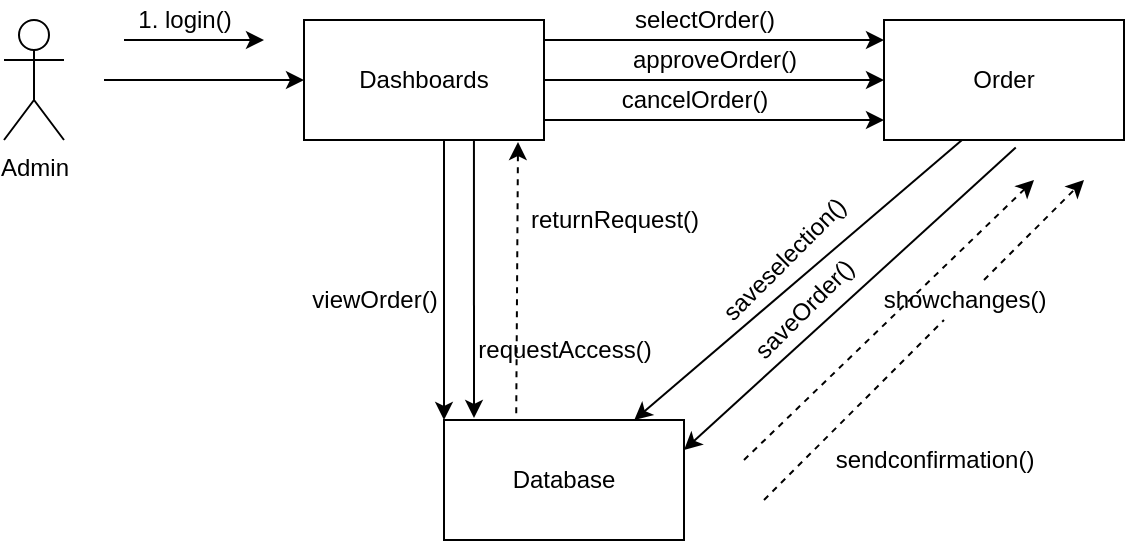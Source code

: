 <mxfile version="20.0.1" type="device"><diagram id="RZfeCLhZ39KWkCBWHRVU" name="Page-1"><mxGraphModel dx="1888" dy="489" grid="1" gridSize="10" guides="1" tooltips="1" connect="1" arrows="1" fold="1" page="1" pageScale="1" pageWidth="850" pageHeight="1100" math="0" shadow="0"><root><mxCell id="0"/><mxCell id="1" parent="0"/><mxCell id="jIjmrVDkrNcYMfBDpK-M-1" value="Dashboards" style="rounded=0;whiteSpace=wrap;html=1;" vertex="1" parent="1"><mxGeometry x="-120" y="130" width="120" height="60" as="geometry"/></mxCell><mxCell id="jIjmrVDkrNcYMfBDpK-M-2" value="Order" style="rounded=0;whiteSpace=wrap;html=1;" vertex="1" parent="1"><mxGeometry x="170" y="130" width="120" height="60" as="geometry"/></mxCell><mxCell id="jIjmrVDkrNcYMfBDpK-M-3" value="Database" style="rounded=0;whiteSpace=wrap;html=1;" vertex="1" parent="1"><mxGeometry x="-50" y="330" width="120" height="60" as="geometry"/></mxCell><mxCell id="jIjmrVDkrNcYMfBDpK-M-4" value="" style="endArrow=classic;html=1;exitX=0.708;exitY=1;exitDx=0;exitDy=0;entryX=0.125;entryY=-0.017;entryDx=0;entryDy=0;entryPerimeter=0;exitPerimeter=0;" edge="1" parent="1" source="jIjmrVDkrNcYMfBDpK-M-1" target="jIjmrVDkrNcYMfBDpK-M-3"><mxGeometry width="50" height="50" relative="1" as="geometry"><mxPoint x="190" y="220" as="sourcePoint"/><mxPoint x="240" y="170" as="targetPoint"/></mxGeometry></mxCell><mxCell id="jIjmrVDkrNcYMfBDpK-M-5" value="" style="endArrow=classic;html=1;exitX=0.325;exitY=1;exitDx=0;exitDy=0;exitPerimeter=0;" edge="1" parent="1" source="jIjmrVDkrNcYMfBDpK-M-2" target="jIjmrVDkrNcYMfBDpK-M-3"><mxGeometry width="50" height="50" relative="1" as="geometry"><mxPoint x="190" y="220" as="sourcePoint"/><mxPoint x="240" y="170" as="targetPoint"/></mxGeometry></mxCell><mxCell id="jIjmrVDkrNcYMfBDpK-M-6" value="" style="endArrow=classic;html=1;entryX=1;entryY=1;entryDx=0;entryDy=0;" edge="1" parent="1"><mxGeometry width="50" height="50" relative="1" as="geometry"><mxPoint x="-210" y="140" as="sourcePoint"/><mxPoint x="-140" y="140" as="targetPoint"/></mxGeometry></mxCell><mxCell id="jIjmrVDkrNcYMfBDpK-M-7" value="" style="endArrow=classic;html=1;entryX=0;entryY=0.5;entryDx=0;entryDy=0;" edge="1" parent="1" target="jIjmrVDkrNcYMfBDpK-M-1"><mxGeometry width="50" height="50" relative="1" as="geometry"><mxPoint x="-220" y="160" as="sourcePoint"/><mxPoint x="180" y="250" as="targetPoint"/></mxGeometry></mxCell><mxCell id="jIjmrVDkrNcYMfBDpK-M-8" value="" style="html=1;labelBackgroundColor=#ffffff;startArrow=none;startFill=0;startSize=6;endArrow=classic;endFill=1;endSize=6;jettySize=auto;orthogonalLoop=1;strokeWidth=1;dashed=1;fontSize=14;" edge="1" parent="1" source="jIjmrVDkrNcYMfBDpK-M-25"><mxGeometry width="60" height="60" relative="1" as="geometry"><mxPoint x="110" y="370" as="sourcePoint"/><mxPoint x="270" y="210" as="targetPoint"/><Array as="points"/></mxGeometry></mxCell><mxCell id="jIjmrVDkrNcYMfBDpK-M-9" value="" style="html=1;labelBackgroundColor=#ffffff;startArrow=none;startFill=0;startSize=6;endArrow=classic;endFill=1;endSize=6;jettySize=auto;orthogonalLoop=1;strokeWidth=1;dashed=1;fontSize=14;" edge="1" parent="1"><mxGeometry width="60" height="60" relative="1" as="geometry"><mxPoint x="100" y="350" as="sourcePoint"/><mxPoint x="245" y="210" as="targetPoint"/><Array as="points"/></mxGeometry></mxCell><mxCell id="jIjmrVDkrNcYMfBDpK-M-10" value="1. login()" style="text;html=1;align=center;verticalAlign=middle;resizable=0;points=[];autosize=1;strokeColor=none;" vertex="1" parent="1"><mxGeometry x="-210" y="120" width="60" height="20" as="geometry"/></mxCell><mxCell id="jIjmrVDkrNcYMfBDpK-M-11" value="" style="html=1;labelBackgroundColor=#ffffff;startArrow=none;startFill=0;startSize=6;endArrow=classic;endFill=1;endSize=6;jettySize=auto;orthogonalLoop=1;strokeWidth=1;dashed=1;fontSize=14;exitX=0.301;exitY=-0.056;exitDx=0;exitDy=0;exitPerimeter=0;" edge="1" parent="1" source="jIjmrVDkrNcYMfBDpK-M-3"><mxGeometry width="60" height="60" relative="1" as="geometry"><mxPoint x="55" y="240" as="sourcePoint"/><mxPoint x="-13" y="191" as="targetPoint"/><Array as="points"/></mxGeometry></mxCell><mxCell id="jIjmrVDkrNcYMfBDpK-M-12" value="returnRequest()" style="text;html=1;align=center;verticalAlign=middle;resizable=0;points=[];autosize=1;strokeColor=none;" vertex="1" parent="1"><mxGeometry x="-15" y="220" width="100" height="20" as="geometry"/></mxCell><mxCell id="jIjmrVDkrNcYMfBDpK-M-13" value="&lt;font style=&quot;font-size: 12px; line-height: 1.2;&quot;&gt;requestAccess()&lt;/font&gt;" style="text;html=1;align=center;verticalAlign=middle;resizable=0;points=[];autosize=1;strokeColor=none;" vertex="1" parent="1"><mxGeometry x="-40" y="285" width="100" height="20" as="geometry"/></mxCell><mxCell id="jIjmrVDkrNcYMfBDpK-M-14" value="cancelOrder()" style="text;html=1;align=center;verticalAlign=middle;resizable=0;points=[];autosize=1;strokeColor=none;" vertex="1" parent="1"><mxGeometry x="30" y="160" width="90" height="20" as="geometry"/></mxCell><mxCell id="jIjmrVDkrNcYMfBDpK-M-15" value="approveOrder()" style="text;html=1;align=center;verticalAlign=middle;resizable=0;points=[];autosize=1;strokeColor=none;" vertex="1" parent="1"><mxGeometry x="35" y="140" width="100" height="20" as="geometry"/></mxCell><mxCell id="jIjmrVDkrNcYMfBDpK-M-16" value="sendconfirmation()" style="text;html=1;align=center;verticalAlign=middle;resizable=0;points=[];autosize=1;strokeColor=none;" vertex="1" parent="1"><mxGeometry x="140" y="340" width="110" height="20" as="geometry"/></mxCell><mxCell id="jIjmrVDkrNcYMfBDpK-M-17" value="" style="html=1;labelBackgroundColor=#ffffff;startArrow=none;startFill=0;startSize=6;endArrow=none;endFill=1;endSize=6;jettySize=auto;orthogonalLoop=1;strokeWidth=1;dashed=1;fontSize=14;" edge="1" parent="1"><mxGeometry width="60" height="60" relative="1" as="geometry"><mxPoint x="200" y="300" as="sourcePoint"/><mxPoint x="200" y="300" as="targetPoint"/><Array as="points"/></mxGeometry></mxCell><mxCell id="jIjmrVDkrNcYMfBDpK-M-18" value="saveselection()" style="text;html=1;align=center;verticalAlign=middle;resizable=0;points=[];autosize=1;strokeColor=none;rotation=-45;" vertex="1" parent="1"><mxGeometry x="70" y="240" width="100" height="20" as="geometry"/></mxCell><mxCell id="jIjmrVDkrNcYMfBDpK-M-19" value="selectOrder()" style="text;html=1;align=center;verticalAlign=middle;resizable=0;points=[];autosize=1;strokeColor=none;" vertex="1" parent="1"><mxGeometry x="35" y="120" width="90" height="20" as="geometry"/></mxCell><mxCell id="jIjmrVDkrNcYMfBDpK-M-20" value="" style="endArrow=classic;html=1;exitX=0.549;exitY=1.063;exitDx=0;exitDy=0;entryX=1;entryY=0.25;entryDx=0;entryDy=0;exitPerimeter=0;" edge="1" parent="1" source="jIjmrVDkrNcYMfBDpK-M-2" target="jIjmrVDkrNcYMfBDpK-M-3"><mxGeometry width="50" height="50" relative="1" as="geometry"><mxPoint x="219" y="200" as="sourcePoint"/><mxPoint x="67.8" y="320" as="targetPoint"/></mxGeometry></mxCell><mxCell id="jIjmrVDkrNcYMfBDpK-M-21" value="saveOrder()" style="text;html=1;align=center;verticalAlign=middle;resizable=0;points=[];autosize=1;strokeColor=none;rotation=-45;" vertex="1" parent="1"><mxGeometry x="90" y="265" width="80" height="20" as="geometry"/></mxCell><mxCell id="jIjmrVDkrNcYMfBDpK-M-22" value="" style="endArrow=classic;html=1;entryX=0;entryY=0;entryDx=0;entryDy=0;" edge="1" parent="1" target="jIjmrVDkrNcYMfBDpK-M-3"><mxGeometry width="50" height="50" relative="1" as="geometry"><mxPoint x="-50" y="190" as="sourcePoint"/><mxPoint x="-15" y="348.98" as="targetPoint"/></mxGeometry></mxCell><mxCell id="jIjmrVDkrNcYMfBDpK-M-23" value="viewOrder()" style="text;html=1;align=center;verticalAlign=middle;resizable=0;points=[];autosize=1;strokeColor=none;" vertex="1" parent="1"><mxGeometry x="-125" y="260" width="80" height="20" as="geometry"/></mxCell><mxCell id="jIjmrVDkrNcYMfBDpK-M-24" value="Admin" style="shape=umlActor;verticalLabelPosition=bottom;verticalAlign=top;html=1;outlineConnect=0;" vertex="1" parent="1"><mxGeometry x="-270" y="130" width="30" height="60" as="geometry"/></mxCell><mxCell id="jIjmrVDkrNcYMfBDpK-M-25" value="showchanges()" style="text;html=1;align=center;verticalAlign=middle;resizable=0;points=[];autosize=1;strokeColor=none;" vertex="1" parent="1"><mxGeometry x="160" y="260" width="100" height="20" as="geometry"/></mxCell><mxCell id="jIjmrVDkrNcYMfBDpK-M-26" value="" style="html=1;labelBackgroundColor=#ffffff;startArrow=none;startFill=0;startSize=6;endArrow=none;endFill=1;endSize=6;jettySize=auto;orthogonalLoop=1;strokeWidth=1;dashed=1;fontSize=14;" edge="1" parent="1" target="jIjmrVDkrNcYMfBDpK-M-25"><mxGeometry width="60" height="60" relative="1" as="geometry"><mxPoint x="110" y="370" as="sourcePoint"/><mxPoint x="260" y="230" as="targetPoint"/><Array as="points"/></mxGeometry></mxCell><mxCell id="jIjmrVDkrNcYMfBDpK-M-27" value="" style="endArrow=classic;html=1;exitX=1;exitY=0.25;exitDx=0;exitDy=0;entryX=0;entryY=0.25;entryDx=0;entryDy=0;" edge="1" parent="1"><mxGeometry width="50" height="50" relative="1" as="geometry"><mxPoint y="140" as="sourcePoint"/><mxPoint x="170" y="140" as="targetPoint"/></mxGeometry></mxCell><mxCell id="jIjmrVDkrNcYMfBDpK-M-28" value="" style="endArrow=classic;html=1;exitX=1;exitY=0.25;exitDx=0;exitDy=0;entryX=0;entryY=0.25;entryDx=0;entryDy=0;" edge="1" parent="1"><mxGeometry width="50" height="50" relative="1" as="geometry"><mxPoint y="160" as="sourcePoint"/><mxPoint x="170" y="160" as="targetPoint"/></mxGeometry></mxCell><mxCell id="jIjmrVDkrNcYMfBDpK-M-29" value="" style="endArrow=classic;html=1;exitX=1;exitY=0.25;exitDx=0;exitDy=0;entryX=0;entryY=0.25;entryDx=0;entryDy=0;" edge="1" parent="1"><mxGeometry width="50" height="50" relative="1" as="geometry"><mxPoint y="180" as="sourcePoint"/><mxPoint x="170" y="180" as="targetPoint"/></mxGeometry></mxCell></root></mxGraphModel></diagram></mxfile>